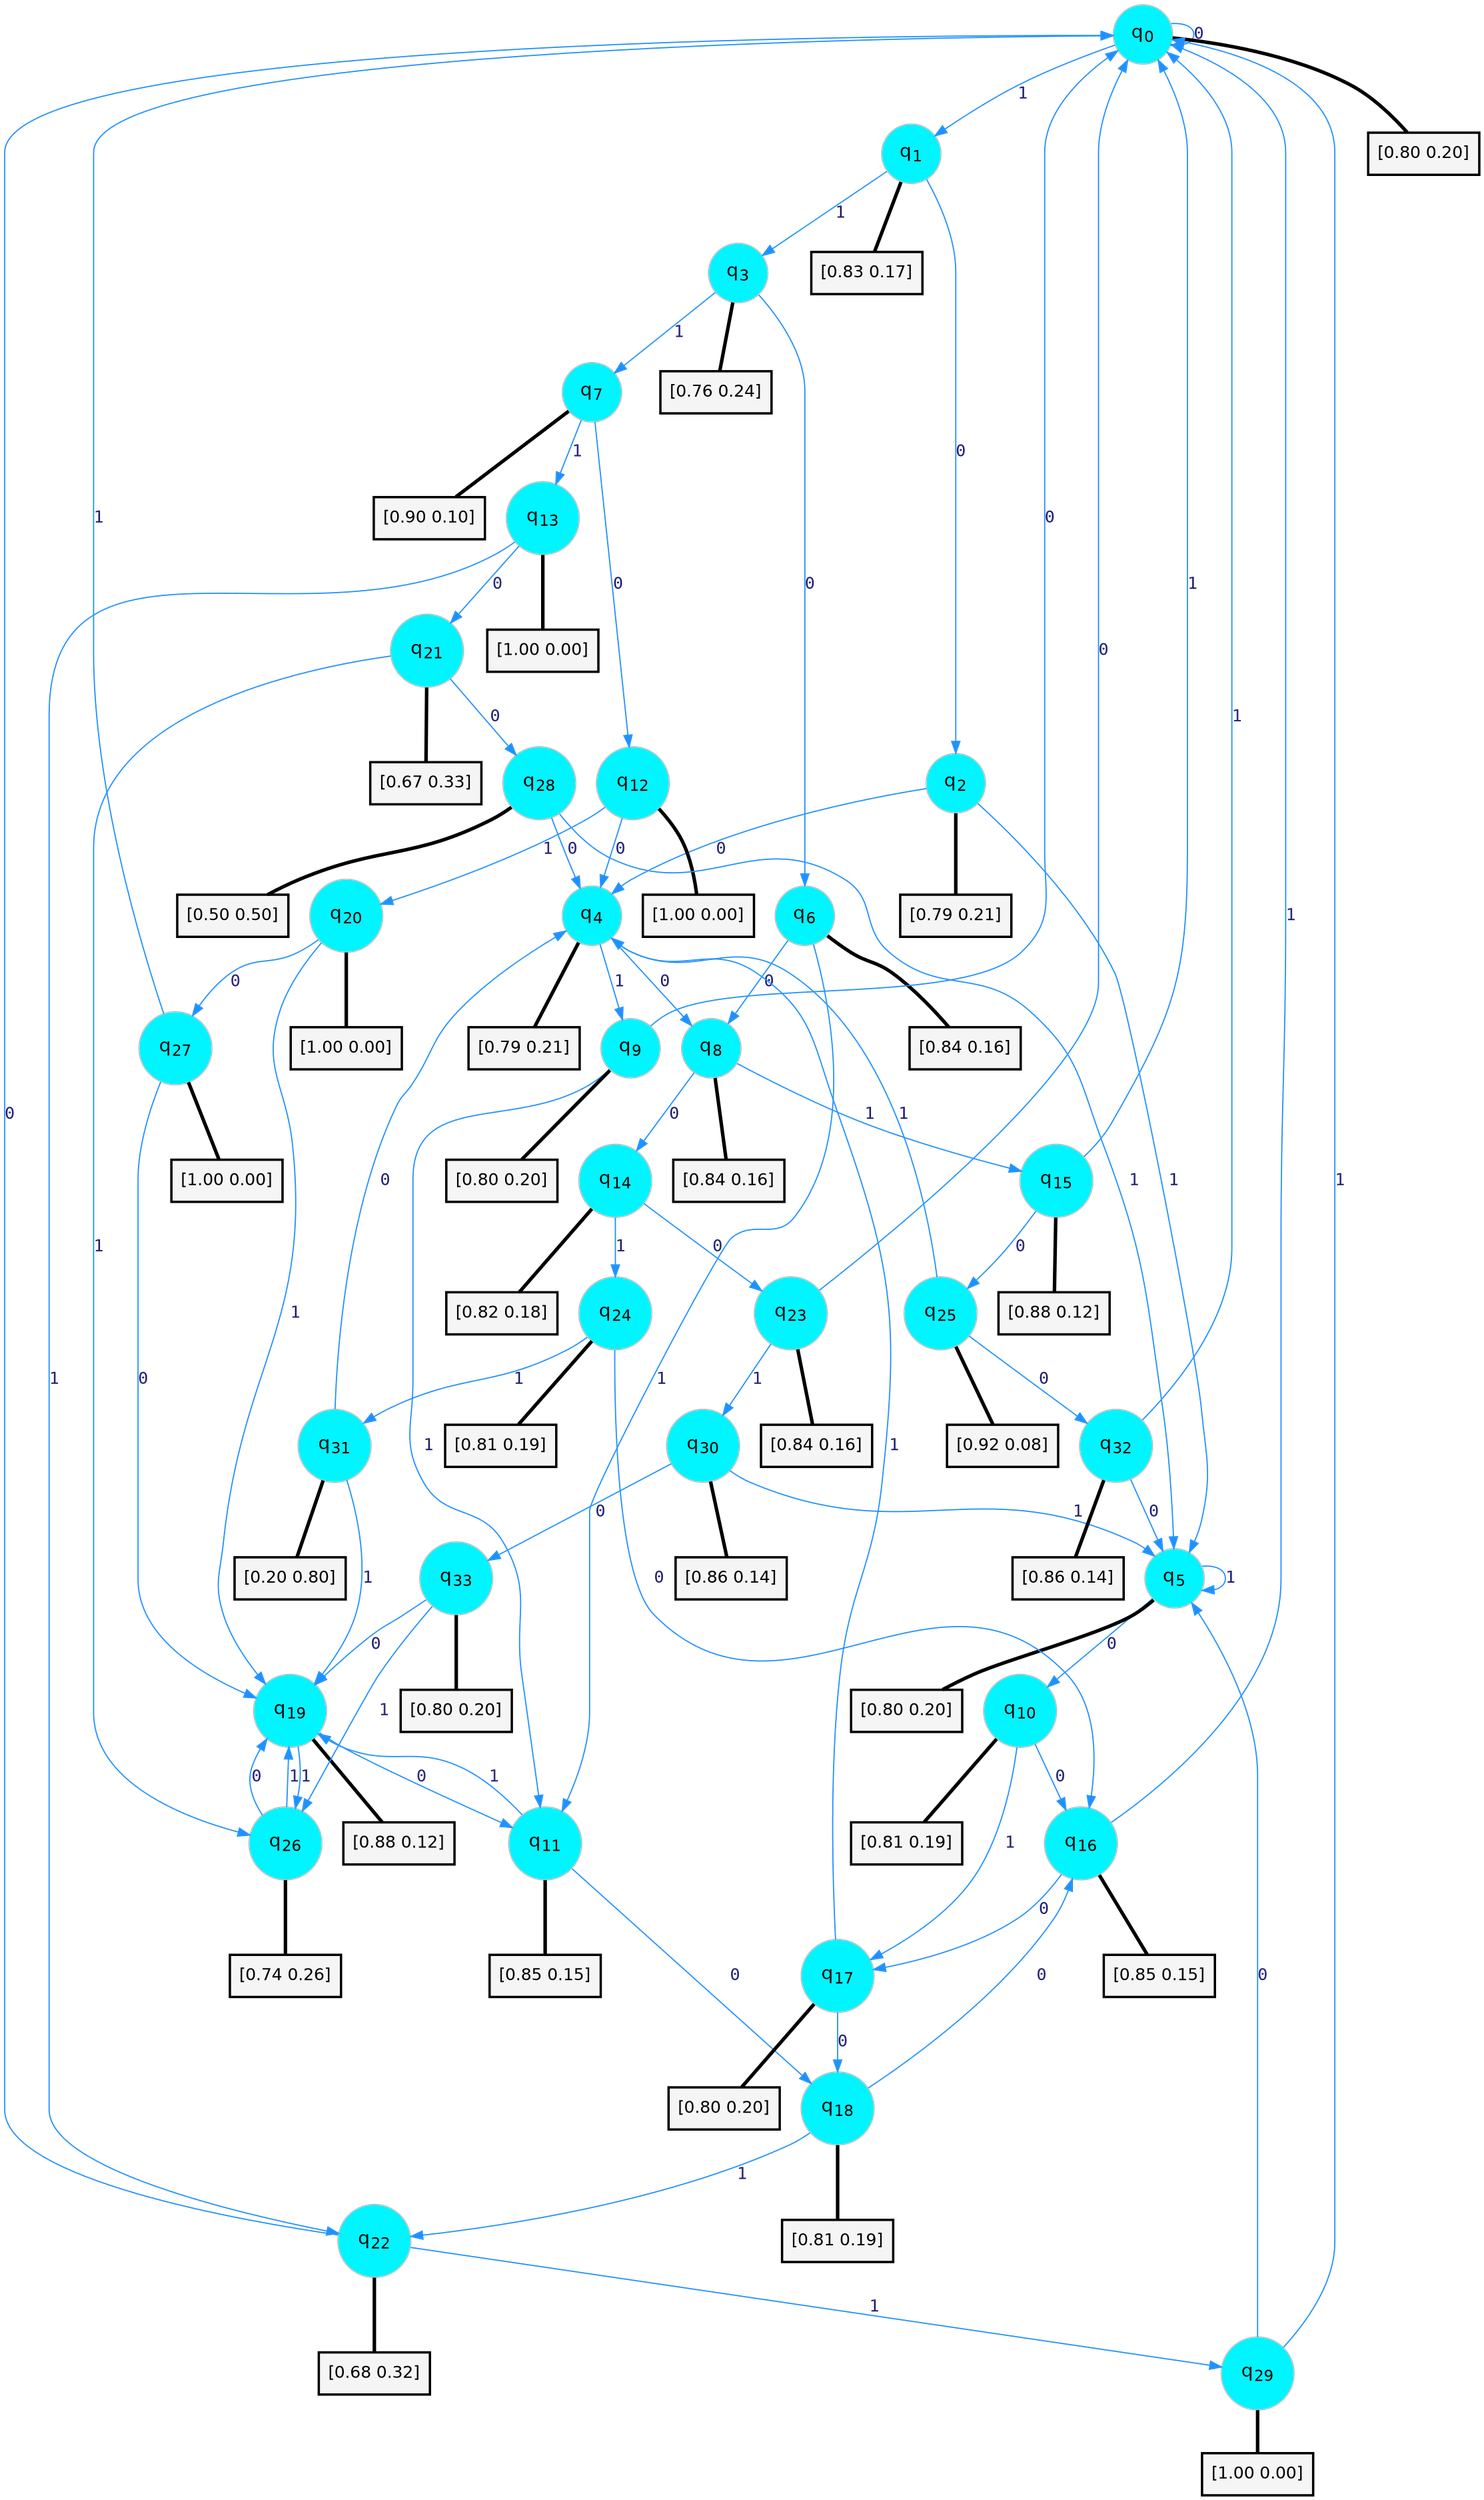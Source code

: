 digraph G {
graph [
bgcolor=transparent, dpi=300, rankdir=TD, size="40,25"];
node [
color=gray, fillcolor=turquoise1, fontcolor=black, fontname=Helvetica, fontsize=16, fontweight=bold, shape=circle, style=filled];
edge [
arrowsize=1, color=dodgerblue1, fontcolor=midnightblue, fontname=courier, fontweight=bold, penwidth=1, style=solid, weight=20];
0[label=<q<SUB>0</SUB>>];
1[label=<q<SUB>1</SUB>>];
2[label=<q<SUB>2</SUB>>];
3[label=<q<SUB>3</SUB>>];
4[label=<q<SUB>4</SUB>>];
5[label=<q<SUB>5</SUB>>];
6[label=<q<SUB>6</SUB>>];
7[label=<q<SUB>7</SUB>>];
8[label=<q<SUB>8</SUB>>];
9[label=<q<SUB>9</SUB>>];
10[label=<q<SUB>10</SUB>>];
11[label=<q<SUB>11</SUB>>];
12[label=<q<SUB>12</SUB>>];
13[label=<q<SUB>13</SUB>>];
14[label=<q<SUB>14</SUB>>];
15[label=<q<SUB>15</SUB>>];
16[label=<q<SUB>16</SUB>>];
17[label=<q<SUB>17</SUB>>];
18[label=<q<SUB>18</SUB>>];
19[label=<q<SUB>19</SUB>>];
20[label=<q<SUB>20</SUB>>];
21[label=<q<SUB>21</SUB>>];
22[label=<q<SUB>22</SUB>>];
23[label=<q<SUB>23</SUB>>];
24[label=<q<SUB>24</SUB>>];
25[label=<q<SUB>25</SUB>>];
26[label=<q<SUB>26</SUB>>];
27[label=<q<SUB>27</SUB>>];
28[label=<q<SUB>28</SUB>>];
29[label=<q<SUB>29</SUB>>];
30[label=<q<SUB>30</SUB>>];
31[label=<q<SUB>31</SUB>>];
32[label=<q<SUB>32</SUB>>];
33[label=<q<SUB>33</SUB>>];
34[label="[0.80 0.20]", shape=box,fontcolor=black, fontname=Helvetica, fontsize=14, penwidth=2, fillcolor=whitesmoke,color=black];
35[label="[0.83 0.17]", shape=box,fontcolor=black, fontname=Helvetica, fontsize=14, penwidth=2, fillcolor=whitesmoke,color=black];
36[label="[0.79 0.21]", shape=box,fontcolor=black, fontname=Helvetica, fontsize=14, penwidth=2, fillcolor=whitesmoke,color=black];
37[label="[0.76 0.24]", shape=box,fontcolor=black, fontname=Helvetica, fontsize=14, penwidth=2, fillcolor=whitesmoke,color=black];
38[label="[0.79 0.21]", shape=box,fontcolor=black, fontname=Helvetica, fontsize=14, penwidth=2, fillcolor=whitesmoke,color=black];
39[label="[0.80 0.20]", shape=box,fontcolor=black, fontname=Helvetica, fontsize=14, penwidth=2, fillcolor=whitesmoke,color=black];
40[label="[0.84 0.16]", shape=box,fontcolor=black, fontname=Helvetica, fontsize=14, penwidth=2, fillcolor=whitesmoke,color=black];
41[label="[0.90 0.10]", shape=box,fontcolor=black, fontname=Helvetica, fontsize=14, penwidth=2, fillcolor=whitesmoke,color=black];
42[label="[0.84 0.16]", shape=box,fontcolor=black, fontname=Helvetica, fontsize=14, penwidth=2, fillcolor=whitesmoke,color=black];
43[label="[0.80 0.20]", shape=box,fontcolor=black, fontname=Helvetica, fontsize=14, penwidth=2, fillcolor=whitesmoke,color=black];
44[label="[0.81 0.19]", shape=box,fontcolor=black, fontname=Helvetica, fontsize=14, penwidth=2, fillcolor=whitesmoke,color=black];
45[label="[0.85 0.15]", shape=box,fontcolor=black, fontname=Helvetica, fontsize=14, penwidth=2, fillcolor=whitesmoke,color=black];
46[label="[1.00 0.00]", shape=box,fontcolor=black, fontname=Helvetica, fontsize=14, penwidth=2, fillcolor=whitesmoke,color=black];
47[label="[1.00 0.00]", shape=box,fontcolor=black, fontname=Helvetica, fontsize=14, penwidth=2, fillcolor=whitesmoke,color=black];
48[label="[0.82 0.18]", shape=box,fontcolor=black, fontname=Helvetica, fontsize=14, penwidth=2, fillcolor=whitesmoke,color=black];
49[label="[0.88 0.12]", shape=box,fontcolor=black, fontname=Helvetica, fontsize=14, penwidth=2, fillcolor=whitesmoke,color=black];
50[label="[0.85 0.15]", shape=box,fontcolor=black, fontname=Helvetica, fontsize=14, penwidth=2, fillcolor=whitesmoke,color=black];
51[label="[0.80 0.20]", shape=box,fontcolor=black, fontname=Helvetica, fontsize=14, penwidth=2, fillcolor=whitesmoke,color=black];
52[label="[0.81 0.19]", shape=box,fontcolor=black, fontname=Helvetica, fontsize=14, penwidth=2, fillcolor=whitesmoke,color=black];
53[label="[0.88 0.12]", shape=box,fontcolor=black, fontname=Helvetica, fontsize=14, penwidth=2, fillcolor=whitesmoke,color=black];
54[label="[1.00 0.00]", shape=box,fontcolor=black, fontname=Helvetica, fontsize=14, penwidth=2, fillcolor=whitesmoke,color=black];
55[label="[0.67 0.33]", shape=box,fontcolor=black, fontname=Helvetica, fontsize=14, penwidth=2, fillcolor=whitesmoke,color=black];
56[label="[0.68 0.32]", shape=box,fontcolor=black, fontname=Helvetica, fontsize=14, penwidth=2, fillcolor=whitesmoke,color=black];
57[label="[0.84 0.16]", shape=box,fontcolor=black, fontname=Helvetica, fontsize=14, penwidth=2, fillcolor=whitesmoke,color=black];
58[label="[0.81 0.19]", shape=box,fontcolor=black, fontname=Helvetica, fontsize=14, penwidth=2, fillcolor=whitesmoke,color=black];
59[label="[0.92 0.08]", shape=box,fontcolor=black, fontname=Helvetica, fontsize=14, penwidth=2, fillcolor=whitesmoke,color=black];
60[label="[0.74 0.26]", shape=box,fontcolor=black, fontname=Helvetica, fontsize=14, penwidth=2, fillcolor=whitesmoke,color=black];
61[label="[1.00 0.00]", shape=box,fontcolor=black, fontname=Helvetica, fontsize=14, penwidth=2, fillcolor=whitesmoke,color=black];
62[label="[0.50 0.50]", shape=box,fontcolor=black, fontname=Helvetica, fontsize=14, penwidth=2, fillcolor=whitesmoke,color=black];
63[label="[1.00 0.00]", shape=box,fontcolor=black, fontname=Helvetica, fontsize=14, penwidth=2, fillcolor=whitesmoke,color=black];
64[label="[0.86 0.14]", shape=box,fontcolor=black, fontname=Helvetica, fontsize=14, penwidth=2, fillcolor=whitesmoke,color=black];
65[label="[0.20 0.80]", shape=box,fontcolor=black, fontname=Helvetica, fontsize=14, penwidth=2, fillcolor=whitesmoke,color=black];
66[label="[0.86 0.14]", shape=box,fontcolor=black, fontname=Helvetica, fontsize=14, penwidth=2, fillcolor=whitesmoke,color=black];
67[label="[0.80 0.20]", shape=box,fontcolor=black, fontname=Helvetica, fontsize=14, penwidth=2, fillcolor=whitesmoke,color=black];
0->0 [label=0];
0->1 [label=1];
0->34 [arrowhead=none, penwidth=3,color=black];
1->2 [label=0];
1->3 [label=1];
1->35 [arrowhead=none, penwidth=3,color=black];
2->4 [label=0];
2->5 [label=1];
2->36 [arrowhead=none, penwidth=3,color=black];
3->6 [label=0];
3->7 [label=1];
3->37 [arrowhead=none, penwidth=3,color=black];
4->8 [label=0];
4->9 [label=1];
4->38 [arrowhead=none, penwidth=3,color=black];
5->10 [label=0];
5->5 [label=1];
5->39 [arrowhead=none, penwidth=3,color=black];
6->8 [label=0];
6->11 [label=1];
6->40 [arrowhead=none, penwidth=3,color=black];
7->12 [label=0];
7->13 [label=1];
7->41 [arrowhead=none, penwidth=3,color=black];
8->14 [label=0];
8->15 [label=1];
8->42 [arrowhead=none, penwidth=3,color=black];
9->0 [label=0];
9->11 [label=1];
9->43 [arrowhead=none, penwidth=3,color=black];
10->16 [label=0];
10->17 [label=1];
10->44 [arrowhead=none, penwidth=3,color=black];
11->18 [label=0];
11->19 [label=1];
11->45 [arrowhead=none, penwidth=3,color=black];
12->4 [label=0];
12->20 [label=1];
12->46 [arrowhead=none, penwidth=3,color=black];
13->21 [label=0];
13->22 [label=1];
13->47 [arrowhead=none, penwidth=3,color=black];
14->23 [label=0];
14->24 [label=1];
14->48 [arrowhead=none, penwidth=3,color=black];
15->25 [label=0];
15->0 [label=1];
15->49 [arrowhead=none, penwidth=3,color=black];
16->17 [label=0];
16->0 [label=1];
16->50 [arrowhead=none, penwidth=3,color=black];
17->18 [label=0];
17->4 [label=1];
17->51 [arrowhead=none, penwidth=3,color=black];
18->16 [label=0];
18->22 [label=1];
18->52 [arrowhead=none, penwidth=3,color=black];
19->11 [label=0];
19->26 [label=1];
19->53 [arrowhead=none, penwidth=3,color=black];
20->27 [label=0];
20->19 [label=1];
20->54 [arrowhead=none, penwidth=3,color=black];
21->28 [label=0];
21->26 [label=1];
21->55 [arrowhead=none, penwidth=3,color=black];
22->0 [label=0];
22->29 [label=1];
22->56 [arrowhead=none, penwidth=3,color=black];
23->0 [label=0];
23->30 [label=1];
23->57 [arrowhead=none, penwidth=3,color=black];
24->16 [label=0];
24->31 [label=1];
24->58 [arrowhead=none, penwidth=3,color=black];
25->32 [label=0];
25->4 [label=1];
25->59 [arrowhead=none, penwidth=3,color=black];
26->19 [label=0];
26->19 [label=1];
26->60 [arrowhead=none, penwidth=3,color=black];
27->19 [label=0];
27->0 [label=1];
27->61 [arrowhead=none, penwidth=3,color=black];
28->4 [label=0];
28->5 [label=1];
28->62 [arrowhead=none, penwidth=3,color=black];
29->5 [label=0];
29->0 [label=1];
29->63 [arrowhead=none, penwidth=3,color=black];
30->33 [label=0];
30->5 [label=1];
30->64 [arrowhead=none, penwidth=3,color=black];
31->4 [label=0];
31->19 [label=1];
31->65 [arrowhead=none, penwidth=3,color=black];
32->5 [label=0];
32->0 [label=1];
32->66 [arrowhead=none, penwidth=3,color=black];
33->19 [label=0];
33->26 [label=1];
33->67 [arrowhead=none, penwidth=3,color=black];
}
